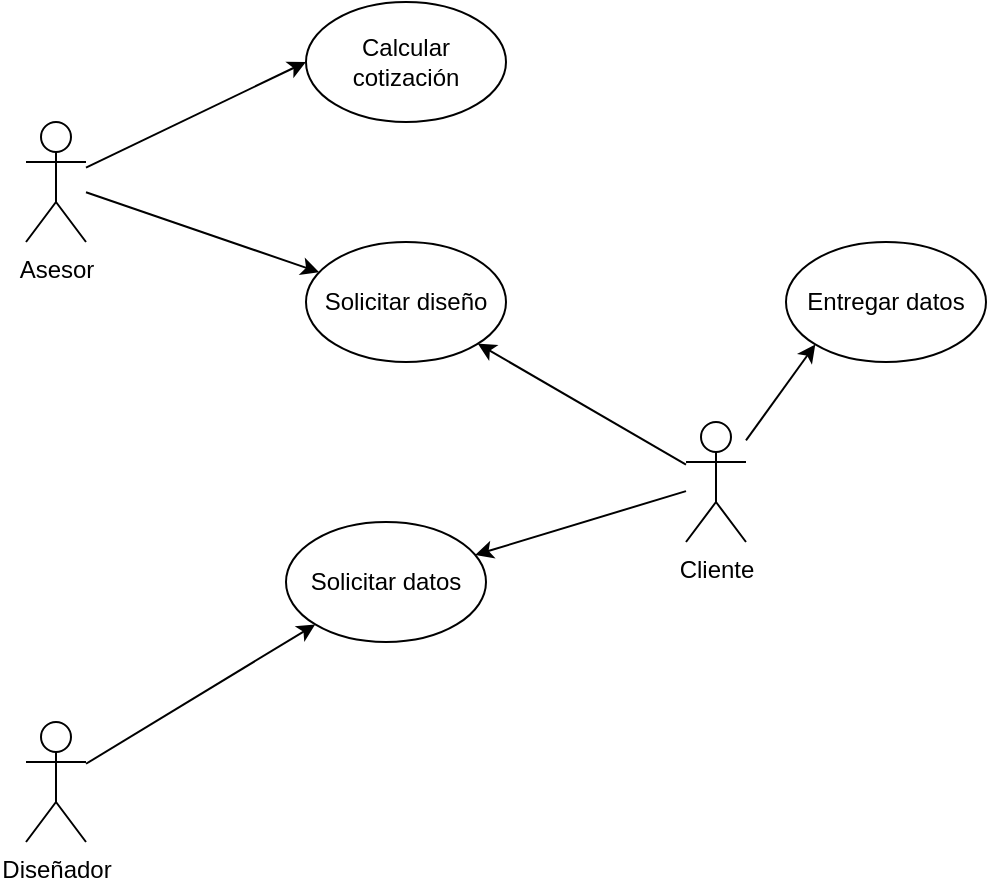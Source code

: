 <mxfile version="18.1.3" type="github">
  <diagram id="N1HYoiyU07o6EDMfZa8b" name="1">
    <mxGraphModel dx="1382" dy="795" grid="1" gridSize="10" guides="1" tooltips="1" connect="1" arrows="1" fold="1" page="1" pageScale="1" pageWidth="827" pageHeight="1169" math="0" shadow="0">
      <root>
        <mxCell id="0" />
        <mxCell id="1" parent="0" />
        <mxCell id="22zfAgJAvpb3tttAiQae-13" style="edgeStyle=none;rounded=0;orthogonalLoop=1;jettySize=auto;html=1;" edge="1" parent="1" source="22zfAgJAvpb3tttAiQae-1" target="22zfAgJAvpb3tttAiQae-9">
          <mxGeometry relative="1" as="geometry" />
        </mxCell>
        <mxCell id="22zfAgJAvpb3tttAiQae-15" style="edgeStyle=none;rounded=0;orthogonalLoop=1;jettySize=auto;html=1;" edge="1" parent="1" source="22zfAgJAvpb3tttAiQae-1" target="22zfAgJAvpb3tttAiQae-14">
          <mxGeometry relative="1" as="geometry" />
        </mxCell>
        <mxCell id="22zfAgJAvpb3tttAiQae-1" value="Cliente" style="shape=umlActor;verticalLabelPosition=bottom;verticalAlign=top;html=1;outlineConnect=0;" vertex="1" parent="1">
          <mxGeometry x="460" y="330" width="30" height="60" as="geometry" />
        </mxCell>
        <mxCell id="22zfAgJAvpb3tttAiQae-10" style="edgeStyle=none;rounded=0;orthogonalLoop=1;jettySize=auto;html=1;entryX=0;entryY=1;entryDx=0;entryDy=0;" edge="1" parent="1" source="22zfAgJAvpb3tttAiQae-2" target="22zfAgJAvpb3tttAiQae-9">
          <mxGeometry relative="1" as="geometry" />
        </mxCell>
        <mxCell id="22zfAgJAvpb3tttAiQae-2" value="Diseñador" style="shape=umlActor;verticalLabelPosition=bottom;verticalAlign=top;html=1;outlineConnect=0;" vertex="1" parent="1">
          <mxGeometry x="130" y="480" width="30" height="60" as="geometry" />
        </mxCell>
        <mxCell id="22zfAgJAvpb3tttAiQae-12" style="edgeStyle=none;rounded=0;orthogonalLoop=1;jettySize=auto;html=1;entryX=0;entryY=0.5;entryDx=0;entryDy=0;" edge="1" parent="1" source="22zfAgJAvpb3tttAiQae-3" target="22zfAgJAvpb3tttAiQae-11">
          <mxGeometry relative="1" as="geometry" />
        </mxCell>
        <mxCell id="22zfAgJAvpb3tttAiQae-16" style="edgeStyle=none;rounded=0;orthogonalLoop=1;jettySize=auto;html=1;" edge="1" parent="1" source="22zfAgJAvpb3tttAiQae-3" target="22zfAgJAvpb3tttAiQae-14">
          <mxGeometry relative="1" as="geometry" />
        </mxCell>
        <mxCell id="22zfAgJAvpb3tttAiQae-3" value="Asesor" style="shape=umlActor;verticalLabelPosition=bottom;verticalAlign=top;html=1;outlineConnect=0;" vertex="1" parent="1">
          <mxGeometry x="130" y="180" width="30" height="60" as="geometry" />
        </mxCell>
        <mxCell id="22zfAgJAvpb3tttAiQae-5" value="Entregar datos" style="ellipse;whiteSpace=wrap;html=1;" vertex="1" parent="1">
          <mxGeometry x="510" y="240" width="100" height="60" as="geometry" />
        </mxCell>
        <mxCell id="22zfAgJAvpb3tttAiQae-7" style="rounded=0;orthogonalLoop=1;jettySize=auto;html=1;entryX=0;entryY=1;entryDx=0;entryDy=0;" edge="1" parent="1" source="22zfAgJAvpb3tttAiQae-1" target="22zfAgJAvpb3tttAiQae-5">
          <mxGeometry relative="1" as="geometry" />
        </mxCell>
        <mxCell id="22zfAgJAvpb3tttAiQae-9" value="Solicitar datos" style="ellipse;whiteSpace=wrap;html=1;" vertex="1" parent="1">
          <mxGeometry x="260" y="380" width="100" height="60" as="geometry" />
        </mxCell>
        <mxCell id="22zfAgJAvpb3tttAiQae-11" value="Calcular cotización" style="ellipse;whiteSpace=wrap;html=1;" vertex="1" parent="1">
          <mxGeometry x="270" y="120" width="100" height="60" as="geometry" />
        </mxCell>
        <mxCell id="22zfAgJAvpb3tttAiQae-14" value="Solicitar diseño" style="ellipse;whiteSpace=wrap;html=1;" vertex="1" parent="1">
          <mxGeometry x="270" y="240" width="100" height="60" as="geometry" />
        </mxCell>
      </root>
    </mxGraphModel>
  </diagram>
</mxfile>
